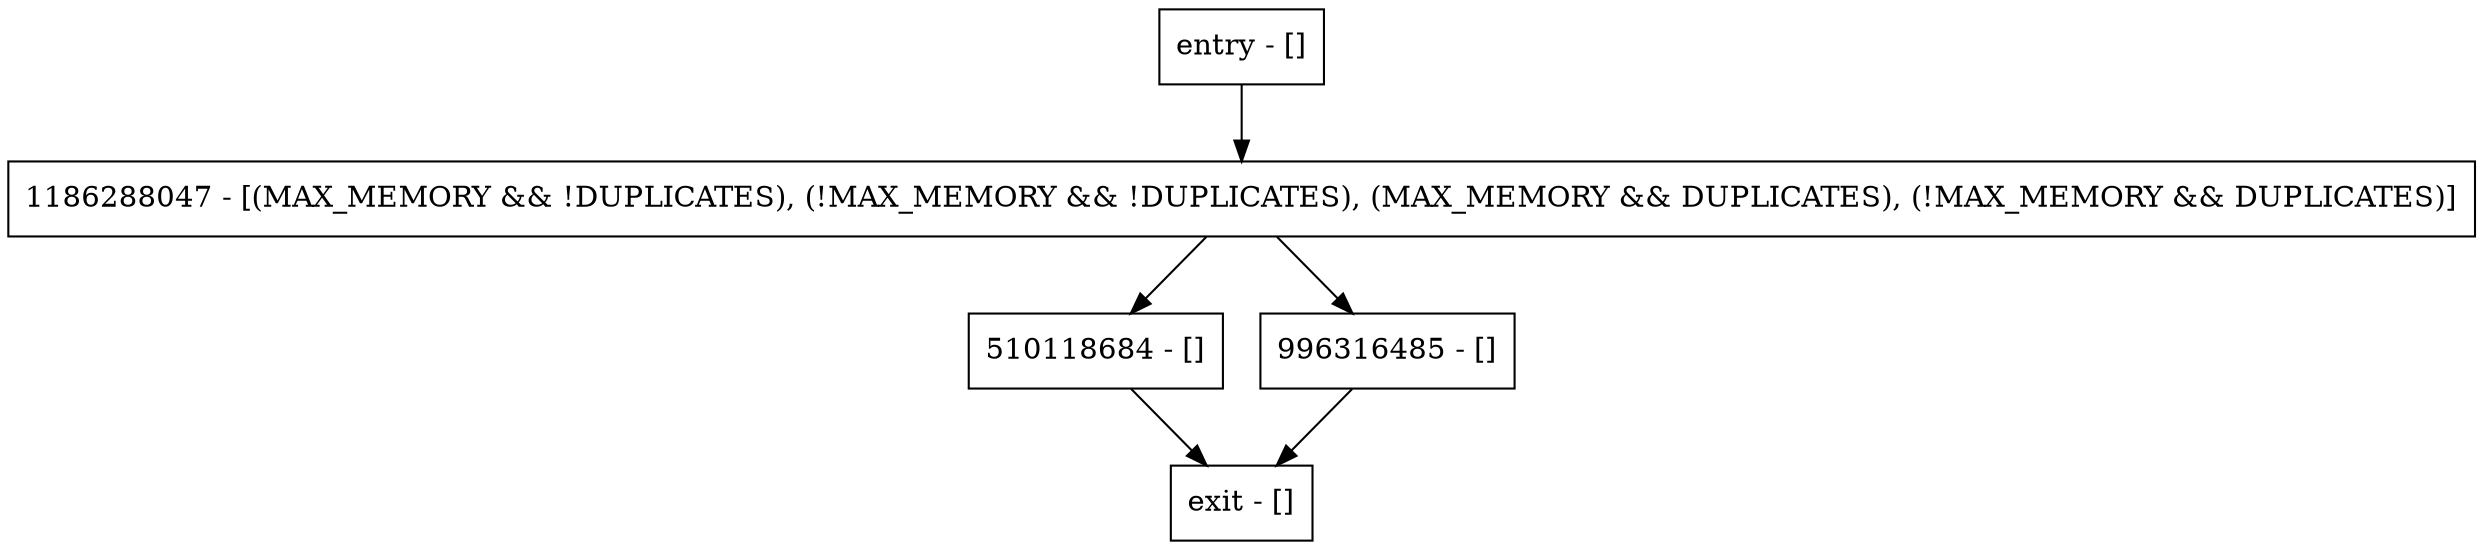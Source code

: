 digraph checkOpen {
node [shape=record];
entry [label="entry - []"];
exit [label="exit - []"];
1186288047 [label="1186288047 - [(MAX_MEMORY && !DUPLICATES), (!MAX_MEMORY && !DUPLICATES), (MAX_MEMORY && DUPLICATES), (!MAX_MEMORY && DUPLICATES)]"];
510118684 [label="510118684 - []"];
996316485 [label="996316485 - []"];
entry;
exit;
entry -> 1186288047;
1186288047 -> 510118684;
1186288047 -> 996316485;
510118684 -> exit;
996316485 -> exit;
}
